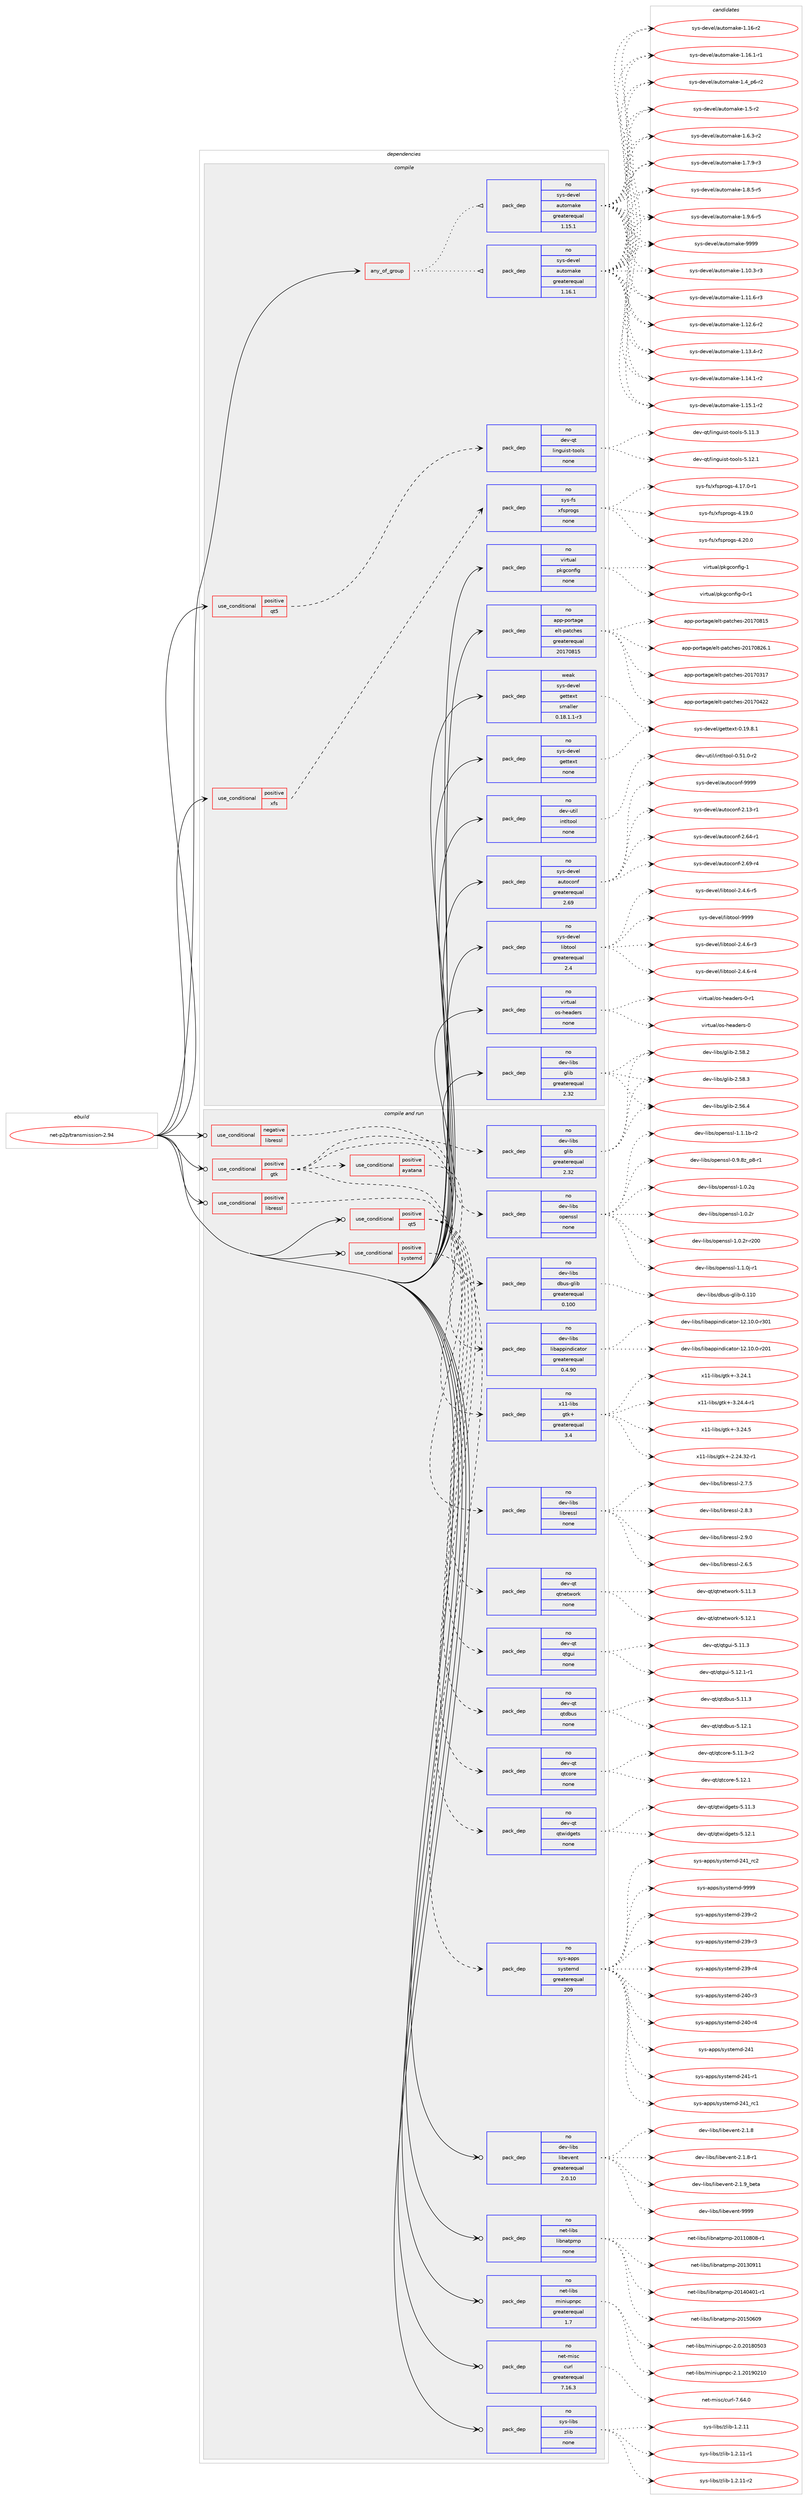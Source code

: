 digraph prolog {

# *************
# Graph options
# *************

newrank=true;
concentrate=true;
compound=true;
graph [rankdir=LR,fontname=Helvetica,fontsize=10,ranksep=1.5];#, ranksep=2.5, nodesep=0.2];
edge  [arrowhead=vee];
node  [fontname=Helvetica,fontsize=10];

# **********
# The ebuild
# **********

subgraph cluster_leftcol {
color=gray;
rank=same;
label=<<i>ebuild</i>>;
id [label="net-p2p/transmission-2.94", color=red, width=4, href="../net-p2p/transmission-2.94.svg"];
}

# ****************
# The dependencies
# ****************

subgraph cluster_midcol {
color=gray;
label=<<i>dependencies</i>>;
subgraph cluster_compile {
fillcolor="#eeeeee";
style=filled;
label=<<i>compile</i>>;
subgraph any26561 {
dependency1676161 [label=<<TABLE BORDER="0" CELLBORDER="1" CELLSPACING="0" CELLPADDING="4"><TR><TD CELLPADDING="10">any_of_group</TD></TR></TABLE>>, shape=none, color=red];subgraph pack1198644 {
dependency1676162 [label=<<TABLE BORDER="0" CELLBORDER="1" CELLSPACING="0" CELLPADDING="4" WIDTH="220"><TR><TD ROWSPAN="6" CELLPADDING="30">pack_dep</TD></TR><TR><TD WIDTH="110">no</TD></TR><TR><TD>sys-devel</TD></TR><TR><TD>automake</TD></TR><TR><TD>greaterequal</TD></TR><TR><TD>1.16.1</TD></TR></TABLE>>, shape=none, color=blue];
}
dependency1676161:e -> dependency1676162:w [weight=20,style="dotted",arrowhead="oinv"];
subgraph pack1198645 {
dependency1676163 [label=<<TABLE BORDER="0" CELLBORDER="1" CELLSPACING="0" CELLPADDING="4" WIDTH="220"><TR><TD ROWSPAN="6" CELLPADDING="30">pack_dep</TD></TR><TR><TD WIDTH="110">no</TD></TR><TR><TD>sys-devel</TD></TR><TR><TD>automake</TD></TR><TR><TD>greaterequal</TD></TR><TR><TD>1.15.1</TD></TR></TABLE>>, shape=none, color=blue];
}
dependency1676161:e -> dependency1676163:w [weight=20,style="dotted",arrowhead="oinv"];
}
id:e -> dependency1676161:w [weight=20,style="solid",arrowhead="vee"];
subgraph cond450123 {
dependency1676164 [label=<<TABLE BORDER="0" CELLBORDER="1" CELLSPACING="0" CELLPADDING="4"><TR><TD ROWSPAN="3" CELLPADDING="10">use_conditional</TD></TR><TR><TD>positive</TD></TR><TR><TD>qt5</TD></TR></TABLE>>, shape=none, color=red];
subgraph pack1198646 {
dependency1676165 [label=<<TABLE BORDER="0" CELLBORDER="1" CELLSPACING="0" CELLPADDING="4" WIDTH="220"><TR><TD ROWSPAN="6" CELLPADDING="30">pack_dep</TD></TR><TR><TD WIDTH="110">no</TD></TR><TR><TD>dev-qt</TD></TR><TR><TD>linguist-tools</TD></TR><TR><TD>none</TD></TR><TR><TD></TD></TR></TABLE>>, shape=none, color=blue];
}
dependency1676164:e -> dependency1676165:w [weight=20,style="dashed",arrowhead="vee"];
}
id:e -> dependency1676164:w [weight=20,style="solid",arrowhead="vee"];
subgraph cond450124 {
dependency1676166 [label=<<TABLE BORDER="0" CELLBORDER="1" CELLSPACING="0" CELLPADDING="4"><TR><TD ROWSPAN="3" CELLPADDING="10">use_conditional</TD></TR><TR><TD>positive</TD></TR><TR><TD>xfs</TD></TR></TABLE>>, shape=none, color=red];
subgraph pack1198647 {
dependency1676167 [label=<<TABLE BORDER="0" CELLBORDER="1" CELLSPACING="0" CELLPADDING="4" WIDTH="220"><TR><TD ROWSPAN="6" CELLPADDING="30">pack_dep</TD></TR><TR><TD WIDTH="110">no</TD></TR><TR><TD>sys-fs</TD></TR><TR><TD>xfsprogs</TD></TR><TR><TD>none</TD></TR><TR><TD></TD></TR></TABLE>>, shape=none, color=blue];
}
dependency1676166:e -> dependency1676167:w [weight=20,style="dashed",arrowhead="vee"];
}
id:e -> dependency1676166:w [weight=20,style="solid",arrowhead="vee"];
subgraph pack1198648 {
dependency1676168 [label=<<TABLE BORDER="0" CELLBORDER="1" CELLSPACING="0" CELLPADDING="4" WIDTH="220"><TR><TD ROWSPAN="6" CELLPADDING="30">pack_dep</TD></TR><TR><TD WIDTH="110">no</TD></TR><TR><TD>app-portage</TD></TR><TR><TD>elt-patches</TD></TR><TR><TD>greaterequal</TD></TR><TR><TD>20170815</TD></TR></TABLE>>, shape=none, color=blue];
}
id:e -> dependency1676168:w [weight=20,style="solid",arrowhead="vee"];
subgraph pack1198649 {
dependency1676169 [label=<<TABLE BORDER="0" CELLBORDER="1" CELLSPACING="0" CELLPADDING="4" WIDTH="220"><TR><TD ROWSPAN="6" CELLPADDING="30">pack_dep</TD></TR><TR><TD WIDTH="110">no</TD></TR><TR><TD>dev-libs</TD></TR><TR><TD>glib</TD></TR><TR><TD>greaterequal</TD></TR><TR><TD>2.32</TD></TR></TABLE>>, shape=none, color=blue];
}
id:e -> dependency1676169:w [weight=20,style="solid",arrowhead="vee"];
subgraph pack1198650 {
dependency1676170 [label=<<TABLE BORDER="0" CELLBORDER="1" CELLSPACING="0" CELLPADDING="4" WIDTH="220"><TR><TD ROWSPAN="6" CELLPADDING="30">pack_dep</TD></TR><TR><TD WIDTH="110">no</TD></TR><TR><TD>dev-util</TD></TR><TR><TD>intltool</TD></TR><TR><TD>none</TD></TR><TR><TD></TD></TR></TABLE>>, shape=none, color=blue];
}
id:e -> dependency1676170:w [weight=20,style="solid",arrowhead="vee"];
subgraph pack1198651 {
dependency1676171 [label=<<TABLE BORDER="0" CELLBORDER="1" CELLSPACING="0" CELLPADDING="4" WIDTH="220"><TR><TD ROWSPAN="6" CELLPADDING="30">pack_dep</TD></TR><TR><TD WIDTH="110">no</TD></TR><TR><TD>sys-devel</TD></TR><TR><TD>autoconf</TD></TR><TR><TD>greaterequal</TD></TR><TR><TD>2.69</TD></TR></TABLE>>, shape=none, color=blue];
}
id:e -> dependency1676171:w [weight=20,style="solid",arrowhead="vee"];
subgraph pack1198652 {
dependency1676172 [label=<<TABLE BORDER="0" CELLBORDER="1" CELLSPACING="0" CELLPADDING="4" WIDTH="220"><TR><TD ROWSPAN="6" CELLPADDING="30">pack_dep</TD></TR><TR><TD WIDTH="110">no</TD></TR><TR><TD>sys-devel</TD></TR><TR><TD>gettext</TD></TR><TR><TD>none</TD></TR><TR><TD></TD></TR></TABLE>>, shape=none, color=blue];
}
id:e -> dependency1676172:w [weight=20,style="solid",arrowhead="vee"];
subgraph pack1198653 {
dependency1676173 [label=<<TABLE BORDER="0" CELLBORDER="1" CELLSPACING="0" CELLPADDING="4" WIDTH="220"><TR><TD ROWSPAN="6" CELLPADDING="30">pack_dep</TD></TR><TR><TD WIDTH="110">no</TD></TR><TR><TD>sys-devel</TD></TR><TR><TD>libtool</TD></TR><TR><TD>greaterequal</TD></TR><TR><TD>2.4</TD></TR></TABLE>>, shape=none, color=blue];
}
id:e -> dependency1676173:w [weight=20,style="solid",arrowhead="vee"];
subgraph pack1198654 {
dependency1676174 [label=<<TABLE BORDER="0" CELLBORDER="1" CELLSPACING="0" CELLPADDING="4" WIDTH="220"><TR><TD ROWSPAN="6" CELLPADDING="30">pack_dep</TD></TR><TR><TD WIDTH="110">no</TD></TR><TR><TD>virtual</TD></TR><TR><TD>os-headers</TD></TR><TR><TD>none</TD></TR><TR><TD></TD></TR></TABLE>>, shape=none, color=blue];
}
id:e -> dependency1676174:w [weight=20,style="solid",arrowhead="vee"];
subgraph pack1198655 {
dependency1676175 [label=<<TABLE BORDER="0" CELLBORDER="1" CELLSPACING="0" CELLPADDING="4" WIDTH="220"><TR><TD ROWSPAN="6" CELLPADDING="30">pack_dep</TD></TR><TR><TD WIDTH="110">no</TD></TR><TR><TD>virtual</TD></TR><TR><TD>pkgconfig</TD></TR><TR><TD>none</TD></TR><TR><TD></TD></TR></TABLE>>, shape=none, color=blue];
}
id:e -> dependency1676175:w [weight=20,style="solid",arrowhead="vee"];
subgraph pack1198656 {
dependency1676176 [label=<<TABLE BORDER="0" CELLBORDER="1" CELLSPACING="0" CELLPADDING="4" WIDTH="220"><TR><TD ROWSPAN="6" CELLPADDING="30">pack_dep</TD></TR><TR><TD WIDTH="110">weak</TD></TR><TR><TD>sys-devel</TD></TR><TR><TD>gettext</TD></TR><TR><TD>smaller</TD></TR><TR><TD>0.18.1.1-r3</TD></TR></TABLE>>, shape=none, color=blue];
}
id:e -> dependency1676176:w [weight=20,style="solid",arrowhead="vee"];
}
subgraph cluster_compileandrun {
fillcolor="#eeeeee";
style=filled;
label=<<i>compile and run</i>>;
subgraph cond450125 {
dependency1676177 [label=<<TABLE BORDER="0" CELLBORDER="1" CELLSPACING="0" CELLPADDING="4"><TR><TD ROWSPAN="3" CELLPADDING="10">use_conditional</TD></TR><TR><TD>negative</TD></TR><TR><TD>libressl</TD></TR></TABLE>>, shape=none, color=red];
subgraph pack1198657 {
dependency1676178 [label=<<TABLE BORDER="0" CELLBORDER="1" CELLSPACING="0" CELLPADDING="4" WIDTH="220"><TR><TD ROWSPAN="6" CELLPADDING="30">pack_dep</TD></TR><TR><TD WIDTH="110">no</TD></TR><TR><TD>dev-libs</TD></TR><TR><TD>openssl</TD></TR><TR><TD>none</TD></TR><TR><TD></TD></TR></TABLE>>, shape=none, color=blue];
}
dependency1676177:e -> dependency1676178:w [weight=20,style="dashed",arrowhead="vee"];
}
id:e -> dependency1676177:w [weight=20,style="solid",arrowhead="odotvee"];
subgraph cond450126 {
dependency1676179 [label=<<TABLE BORDER="0" CELLBORDER="1" CELLSPACING="0" CELLPADDING="4"><TR><TD ROWSPAN="3" CELLPADDING="10">use_conditional</TD></TR><TR><TD>positive</TD></TR><TR><TD>gtk</TD></TR></TABLE>>, shape=none, color=red];
subgraph pack1198658 {
dependency1676180 [label=<<TABLE BORDER="0" CELLBORDER="1" CELLSPACING="0" CELLPADDING="4" WIDTH="220"><TR><TD ROWSPAN="6" CELLPADDING="30">pack_dep</TD></TR><TR><TD WIDTH="110">no</TD></TR><TR><TD>dev-libs</TD></TR><TR><TD>dbus-glib</TD></TR><TR><TD>greaterequal</TD></TR><TR><TD>0.100</TD></TR></TABLE>>, shape=none, color=blue];
}
dependency1676179:e -> dependency1676180:w [weight=20,style="dashed",arrowhead="vee"];
subgraph pack1198659 {
dependency1676181 [label=<<TABLE BORDER="0" CELLBORDER="1" CELLSPACING="0" CELLPADDING="4" WIDTH="220"><TR><TD ROWSPAN="6" CELLPADDING="30">pack_dep</TD></TR><TR><TD WIDTH="110">no</TD></TR><TR><TD>dev-libs</TD></TR><TR><TD>glib</TD></TR><TR><TD>greaterequal</TD></TR><TR><TD>2.32</TD></TR></TABLE>>, shape=none, color=blue];
}
dependency1676179:e -> dependency1676181:w [weight=20,style="dashed",arrowhead="vee"];
subgraph pack1198660 {
dependency1676182 [label=<<TABLE BORDER="0" CELLBORDER="1" CELLSPACING="0" CELLPADDING="4" WIDTH="220"><TR><TD ROWSPAN="6" CELLPADDING="30">pack_dep</TD></TR><TR><TD WIDTH="110">no</TD></TR><TR><TD>x11-libs</TD></TR><TR><TD>gtk+</TD></TR><TR><TD>greaterequal</TD></TR><TR><TD>3.4</TD></TR></TABLE>>, shape=none, color=blue];
}
dependency1676179:e -> dependency1676182:w [weight=20,style="dashed",arrowhead="vee"];
subgraph cond450127 {
dependency1676183 [label=<<TABLE BORDER="0" CELLBORDER="1" CELLSPACING="0" CELLPADDING="4"><TR><TD ROWSPAN="3" CELLPADDING="10">use_conditional</TD></TR><TR><TD>positive</TD></TR><TR><TD>ayatana</TD></TR></TABLE>>, shape=none, color=red];
subgraph pack1198661 {
dependency1676184 [label=<<TABLE BORDER="0" CELLBORDER="1" CELLSPACING="0" CELLPADDING="4" WIDTH="220"><TR><TD ROWSPAN="6" CELLPADDING="30">pack_dep</TD></TR><TR><TD WIDTH="110">no</TD></TR><TR><TD>dev-libs</TD></TR><TR><TD>libappindicator</TD></TR><TR><TD>greaterequal</TD></TR><TR><TD>0.4.90</TD></TR></TABLE>>, shape=none, color=blue];
}
dependency1676183:e -> dependency1676184:w [weight=20,style="dashed",arrowhead="vee"];
}
dependency1676179:e -> dependency1676183:w [weight=20,style="dashed",arrowhead="vee"];
}
id:e -> dependency1676179:w [weight=20,style="solid",arrowhead="odotvee"];
subgraph cond450128 {
dependency1676185 [label=<<TABLE BORDER="0" CELLBORDER="1" CELLSPACING="0" CELLPADDING="4"><TR><TD ROWSPAN="3" CELLPADDING="10">use_conditional</TD></TR><TR><TD>positive</TD></TR><TR><TD>libressl</TD></TR></TABLE>>, shape=none, color=red];
subgraph pack1198662 {
dependency1676186 [label=<<TABLE BORDER="0" CELLBORDER="1" CELLSPACING="0" CELLPADDING="4" WIDTH="220"><TR><TD ROWSPAN="6" CELLPADDING="30">pack_dep</TD></TR><TR><TD WIDTH="110">no</TD></TR><TR><TD>dev-libs</TD></TR><TR><TD>libressl</TD></TR><TR><TD>none</TD></TR><TR><TD></TD></TR></TABLE>>, shape=none, color=blue];
}
dependency1676185:e -> dependency1676186:w [weight=20,style="dashed",arrowhead="vee"];
}
id:e -> dependency1676185:w [weight=20,style="solid",arrowhead="odotvee"];
subgraph cond450129 {
dependency1676187 [label=<<TABLE BORDER="0" CELLBORDER="1" CELLSPACING="0" CELLPADDING="4"><TR><TD ROWSPAN="3" CELLPADDING="10">use_conditional</TD></TR><TR><TD>positive</TD></TR><TR><TD>qt5</TD></TR></TABLE>>, shape=none, color=red];
subgraph pack1198663 {
dependency1676188 [label=<<TABLE BORDER="0" CELLBORDER="1" CELLSPACING="0" CELLPADDING="4" WIDTH="220"><TR><TD ROWSPAN="6" CELLPADDING="30">pack_dep</TD></TR><TR><TD WIDTH="110">no</TD></TR><TR><TD>dev-qt</TD></TR><TR><TD>qtcore</TD></TR><TR><TD>none</TD></TR><TR><TD></TD></TR></TABLE>>, shape=none, color=blue];
}
dependency1676187:e -> dependency1676188:w [weight=20,style="dashed",arrowhead="vee"];
subgraph pack1198664 {
dependency1676189 [label=<<TABLE BORDER="0" CELLBORDER="1" CELLSPACING="0" CELLPADDING="4" WIDTH="220"><TR><TD ROWSPAN="6" CELLPADDING="30">pack_dep</TD></TR><TR><TD WIDTH="110">no</TD></TR><TR><TD>dev-qt</TD></TR><TR><TD>qtdbus</TD></TR><TR><TD>none</TD></TR><TR><TD></TD></TR></TABLE>>, shape=none, color=blue];
}
dependency1676187:e -> dependency1676189:w [weight=20,style="dashed",arrowhead="vee"];
subgraph pack1198665 {
dependency1676190 [label=<<TABLE BORDER="0" CELLBORDER="1" CELLSPACING="0" CELLPADDING="4" WIDTH="220"><TR><TD ROWSPAN="6" CELLPADDING="30">pack_dep</TD></TR><TR><TD WIDTH="110">no</TD></TR><TR><TD>dev-qt</TD></TR><TR><TD>qtgui</TD></TR><TR><TD>none</TD></TR><TR><TD></TD></TR></TABLE>>, shape=none, color=blue];
}
dependency1676187:e -> dependency1676190:w [weight=20,style="dashed",arrowhead="vee"];
subgraph pack1198666 {
dependency1676191 [label=<<TABLE BORDER="0" CELLBORDER="1" CELLSPACING="0" CELLPADDING="4" WIDTH="220"><TR><TD ROWSPAN="6" CELLPADDING="30">pack_dep</TD></TR><TR><TD WIDTH="110">no</TD></TR><TR><TD>dev-qt</TD></TR><TR><TD>qtnetwork</TD></TR><TR><TD>none</TD></TR><TR><TD></TD></TR></TABLE>>, shape=none, color=blue];
}
dependency1676187:e -> dependency1676191:w [weight=20,style="dashed",arrowhead="vee"];
subgraph pack1198667 {
dependency1676192 [label=<<TABLE BORDER="0" CELLBORDER="1" CELLSPACING="0" CELLPADDING="4" WIDTH="220"><TR><TD ROWSPAN="6" CELLPADDING="30">pack_dep</TD></TR><TR><TD WIDTH="110">no</TD></TR><TR><TD>dev-qt</TD></TR><TR><TD>qtwidgets</TD></TR><TR><TD>none</TD></TR><TR><TD></TD></TR></TABLE>>, shape=none, color=blue];
}
dependency1676187:e -> dependency1676192:w [weight=20,style="dashed",arrowhead="vee"];
}
id:e -> dependency1676187:w [weight=20,style="solid",arrowhead="odotvee"];
subgraph cond450130 {
dependency1676193 [label=<<TABLE BORDER="0" CELLBORDER="1" CELLSPACING="0" CELLPADDING="4"><TR><TD ROWSPAN="3" CELLPADDING="10">use_conditional</TD></TR><TR><TD>positive</TD></TR><TR><TD>systemd</TD></TR></TABLE>>, shape=none, color=red];
subgraph pack1198668 {
dependency1676194 [label=<<TABLE BORDER="0" CELLBORDER="1" CELLSPACING="0" CELLPADDING="4" WIDTH="220"><TR><TD ROWSPAN="6" CELLPADDING="30">pack_dep</TD></TR><TR><TD WIDTH="110">no</TD></TR><TR><TD>sys-apps</TD></TR><TR><TD>systemd</TD></TR><TR><TD>greaterequal</TD></TR><TR><TD>209</TD></TR></TABLE>>, shape=none, color=blue];
}
dependency1676193:e -> dependency1676194:w [weight=20,style="dashed",arrowhead="vee"];
}
id:e -> dependency1676193:w [weight=20,style="solid",arrowhead="odotvee"];
subgraph pack1198669 {
dependency1676195 [label=<<TABLE BORDER="0" CELLBORDER="1" CELLSPACING="0" CELLPADDING="4" WIDTH="220"><TR><TD ROWSPAN="6" CELLPADDING="30">pack_dep</TD></TR><TR><TD WIDTH="110">no</TD></TR><TR><TD>dev-libs</TD></TR><TR><TD>libevent</TD></TR><TR><TD>greaterequal</TD></TR><TR><TD>2.0.10</TD></TR></TABLE>>, shape=none, color=blue];
}
id:e -> dependency1676195:w [weight=20,style="solid",arrowhead="odotvee"];
subgraph pack1198670 {
dependency1676196 [label=<<TABLE BORDER="0" CELLBORDER="1" CELLSPACING="0" CELLPADDING="4" WIDTH="220"><TR><TD ROWSPAN="6" CELLPADDING="30">pack_dep</TD></TR><TR><TD WIDTH="110">no</TD></TR><TR><TD>net-libs</TD></TR><TR><TD>libnatpmp</TD></TR><TR><TD>none</TD></TR><TR><TD></TD></TR></TABLE>>, shape=none, color=blue];
}
id:e -> dependency1676196:w [weight=20,style="solid",arrowhead="odotvee"];
subgraph pack1198671 {
dependency1676197 [label=<<TABLE BORDER="0" CELLBORDER="1" CELLSPACING="0" CELLPADDING="4" WIDTH="220"><TR><TD ROWSPAN="6" CELLPADDING="30">pack_dep</TD></TR><TR><TD WIDTH="110">no</TD></TR><TR><TD>net-libs</TD></TR><TR><TD>miniupnpc</TD></TR><TR><TD>greaterequal</TD></TR><TR><TD>1.7</TD></TR></TABLE>>, shape=none, color=blue];
}
id:e -> dependency1676197:w [weight=20,style="solid",arrowhead="odotvee"];
subgraph pack1198672 {
dependency1676198 [label=<<TABLE BORDER="0" CELLBORDER="1" CELLSPACING="0" CELLPADDING="4" WIDTH="220"><TR><TD ROWSPAN="6" CELLPADDING="30">pack_dep</TD></TR><TR><TD WIDTH="110">no</TD></TR><TR><TD>net-misc</TD></TR><TR><TD>curl</TD></TR><TR><TD>greaterequal</TD></TR><TR><TD>7.16.3</TD></TR></TABLE>>, shape=none, color=blue];
}
id:e -> dependency1676198:w [weight=20,style="solid",arrowhead="odotvee"];
subgraph pack1198673 {
dependency1676199 [label=<<TABLE BORDER="0" CELLBORDER="1" CELLSPACING="0" CELLPADDING="4" WIDTH="220"><TR><TD ROWSPAN="6" CELLPADDING="30">pack_dep</TD></TR><TR><TD WIDTH="110">no</TD></TR><TR><TD>sys-libs</TD></TR><TR><TD>zlib</TD></TR><TR><TD>none</TD></TR><TR><TD></TD></TR></TABLE>>, shape=none, color=blue];
}
id:e -> dependency1676199:w [weight=20,style="solid",arrowhead="odotvee"];
}
subgraph cluster_run {
fillcolor="#eeeeee";
style=filled;
label=<<i>run</i>>;
}
}

# **************
# The candidates
# **************

subgraph cluster_choices {
rank=same;
color=gray;
label=<<i>candidates</i>>;

subgraph choice1198644 {
color=black;
nodesep=1;
choice11512111545100101118101108479711711611110997107101454946494846514511451 [label="sys-devel/automake-1.10.3-r3", color=red, width=4,href="../sys-devel/automake-1.10.3-r3.svg"];
choice11512111545100101118101108479711711611110997107101454946494946544511451 [label="sys-devel/automake-1.11.6-r3", color=red, width=4,href="../sys-devel/automake-1.11.6-r3.svg"];
choice11512111545100101118101108479711711611110997107101454946495046544511450 [label="sys-devel/automake-1.12.6-r2", color=red, width=4,href="../sys-devel/automake-1.12.6-r2.svg"];
choice11512111545100101118101108479711711611110997107101454946495146524511450 [label="sys-devel/automake-1.13.4-r2", color=red, width=4,href="../sys-devel/automake-1.13.4-r2.svg"];
choice11512111545100101118101108479711711611110997107101454946495246494511450 [label="sys-devel/automake-1.14.1-r2", color=red, width=4,href="../sys-devel/automake-1.14.1-r2.svg"];
choice11512111545100101118101108479711711611110997107101454946495346494511450 [label="sys-devel/automake-1.15.1-r2", color=red, width=4,href="../sys-devel/automake-1.15.1-r2.svg"];
choice1151211154510010111810110847971171161111099710710145494649544511450 [label="sys-devel/automake-1.16-r2", color=red, width=4,href="../sys-devel/automake-1.16-r2.svg"];
choice11512111545100101118101108479711711611110997107101454946495446494511449 [label="sys-devel/automake-1.16.1-r1", color=red, width=4,href="../sys-devel/automake-1.16.1-r1.svg"];
choice115121115451001011181011084797117116111109971071014549465295112544511450 [label="sys-devel/automake-1.4_p6-r2", color=red, width=4,href="../sys-devel/automake-1.4_p6-r2.svg"];
choice11512111545100101118101108479711711611110997107101454946534511450 [label="sys-devel/automake-1.5-r2", color=red, width=4,href="../sys-devel/automake-1.5-r2.svg"];
choice115121115451001011181011084797117116111109971071014549465446514511450 [label="sys-devel/automake-1.6.3-r2", color=red, width=4,href="../sys-devel/automake-1.6.3-r2.svg"];
choice115121115451001011181011084797117116111109971071014549465546574511451 [label="sys-devel/automake-1.7.9-r3", color=red, width=4,href="../sys-devel/automake-1.7.9-r3.svg"];
choice115121115451001011181011084797117116111109971071014549465646534511453 [label="sys-devel/automake-1.8.5-r5", color=red, width=4,href="../sys-devel/automake-1.8.5-r5.svg"];
choice115121115451001011181011084797117116111109971071014549465746544511453 [label="sys-devel/automake-1.9.6-r5", color=red, width=4,href="../sys-devel/automake-1.9.6-r5.svg"];
choice115121115451001011181011084797117116111109971071014557575757 [label="sys-devel/automake-9999", color=red, width=4,href="../sys-devel/automake-9999.svg"];
dependency1676162:e -> choice11512111545100101118101108479711711611110997107101454946494846514511451:w [style=dotted,weight="100"];
dependency1676162:e -> choice11512111545100101118101108479711711611110997107101454946494946544511451:w [style=dotted,weight="100"];
dependency1676162:e -> choice11512111545100101118101108479711711611110997107101454946495046544511450:w [style=dotted,weight="100"];
dependency1676162:e -> choice11512111545100101118101108479711711611110997107101454946495146524511450:w [style=dotted,weight="100"];
dependency1676162:e -> choice11512111545100101118101108479711711611110997107101454946495246494511450:w [style=dotted,weight="100"];
dependency1676162:e -> choice11512111545100101118101108479711711611110997107101454946495346494511450:w [style=dotted,weight="100"];
dependency1676162:e -> choice1151211154510010111810110847971171161111099710710145494649544511450:w [style=dotted,weight="100"];
dependency1676162:e -> choice11512111545100101118101108479711711611110997107101454946495446494511449:w [style=dotted,weight="100"];
dependency1676162:e -> choice115121115451001011181011084797117116111109971071014549465295112544511450:w [style=dotted,weight="100"];
dependency1676162:e -> choice11512111545100101118101108479711711611110997107101454946534511450:w [style=dotted,weight="100"];
dependency1676162:e -> choice115121115451001011181011084797117116111109971071014549465446514511450:w [style=dotted,weight="100"];
dependency1676162:e -> choice115121115451001011181011084797117116111109971071014549465546574511451:w [style=dotted,weight="100"];
dependency1676162:e -> choice115121115451001011181011084797117116111109971071014549465646534511453:w [style=dotted,weight="100"];
dependency1676162:e -> choice115121115451001011181011084797117116111109971071014549465746544511453:w [style=dotted,weight="100"];
dependency1676162:e -> choice115121115451001011181011084797117116111109971071014557575757:w [style=dotted,weight="100"];
}
subgraph choice1198645 {
color=black;
nodesep=1;
choice11512111545100101118101108479711711611110997107101454946494846514511451 [label="sys-devel/automake-1.10.3-r3", color=red, width=4,href="../sys-devel/automake-1.10.3-r3.svg"];
choice11512111545100101118101108479711711611110997107101454946494946544511451 [label="sys-devel/automake-1.11.6-r3", color=red, width=4,href="../sys-devel/automake-1.11.6-r3.svg"];
choice11512111545100101118101108479711711611110997107101454946495046544511450 [label="sys-devel/automake-1.12.6-r2", color=red, width=4,href="../sys-devel/automake-1.12.6-r2.svg"];
choice11512111545100101118101108479711711611110997107101454946495146524511450 [label="sys-devel/automake-1.13.4-r2", color=red, width=4,href="../sys-devel/automake-1.13.4-r2.svg"];
choice11512111545100101118101108479711711611110997107101454946495246494511450 [label="sys-devel/automake-1.14.1-r2", color=red, width=4,href="../sys-devel/automake-1.14.1-r2.svg"];
choice11512111545100101118101108479711711611110997107101454946495346494511450 [label="sys-devel/automake-1.15.1-r2", color=red, width=4,href="../sys-devel/automake-1.15.1-r2.svg"];
choice1151211154510010111810110847971171161111099710710145494649544511450 [label="sys-devel/automake-1.16-r2", color=red, width=4,href="../sys-devel/automake-1.16-r2.svg"];
choice11512111545100101118101108479711711611110997107101454946495446494511449 [label="sys-devel/automake-1.16.1-r1", color=red, width=4,href="../sys-devel/automake-1.16.1-r1.svg"];
choice115121115451001011181011084797117116111109971071014549465295112544511450 [label="sys-devel/automake-1.4_p6-r2", color=red, width=4,href="../sys-devel/automake-1.4_p6-r2.svg"];
choice11512111545100101118101108479711711611110997107101454946534511450 [label="sys-devel/automake-1.5-r2", color=red, width=4,href="../sys-devel/automake-1.5-r2.svg"];
choice115121115451001011181011084797117116111109971071014549465446514511450 [label="sys-devel/automake-1.6.3-r2", color=red, width=4,href="../sys-devel/automake-1.6.3-r2.svg"];
choice115121115451001011181011084797117116111109971071014549465546574511451 [label="sys-devel/automake-1.7.9-r3", color=red, width=4,href="../sys-devel/automake-1.7.9-r3.svg"];
choice115121115451001011181011084797117116111109971071014549465646534511453 [label="sys-devel/automake-1.8.5-r5", color=red, width=4,href="../sys-devel/automake-1.8.5-r5.svg"];
choice115121115451001011181011084797117116111109971071014549465746544511453 [label="sys-devel/automake-1.9.6-r5", color=red, width=4,href="../sys-devel/automake-1.9.6-r5.svg"];
choice115121115451001011181011084797117116111109971071014557575757 [label="sys-devel/automake-9999", color=red, width=4,href="../sys-devel/automake-9999.svg"];
dependency1676163:e -> choice11512111545100101118101108479711711611110997107101454946494846514511451:w [style=dotted,weight="100"];
dependency1676163:e -> choice11512111545100101118101108479711711611110997107101454946494946544511451:w [style=dotted,weight="100"];
dependency1676163:e -> choice11512111545100101118101108479711711611110997107101454946495046544511450:w [style=dotted,weight="100"];
dependency1676163:e -> choice11512111545100101118101108479711711611110997107101454946495146524511450:w [style=dotted,weight="100"];
dependency1676163:e -> choice11512111545100101118101108479711711611110997107101454946495246494511450:w [style=dotted,weight="100"];
dependency1676163:e -> choice11512111545100101118101108479711711611110997107101454946495346494511450:w [style=dotted,weight="100"];
dependency1676163:e -> choice1151211154510010111810110847971171161111099710710145494649544511450:w [style=dotted,weight="100"];
dependency1676163:e -> choice11512111545100101118101108479711711611110997107101454946495446494511449:w [style=dotted,weight="100"];
dependency1676163:e -> choice115121115451001011181011084797117116111109971071014549465295112544511450:w [style=dotted,weight="100"];
dependency1676163:e -> choice11512111545100101118101108479711711611110997107101454946534511450:w [style=dotted,weight="100"];
dependency1676163:e -> choice115121115451001011181011084797117116111109971071014549465446514511450:w [style=dotted,weight="100"];
dependency1676163:e -> choice115121115451001011181011084797117116111109971071014549465546574511451:w [style=dotted,weight="100"];
dependency1676163:e -> choice115121115451001011181011084797117116111109971071014549465646534511453:w [style=dotted,weight="100"];
dependency1676163:e -> choice115121115451001011181011084797117116111109971071014549465746544511453:w [style=dotted,weight="100"];
dependency1676163:e -> choice115121115451001011181011084797117116111109971071014557575757:w [style=dotted,weight="100"];
}
subgraph choice1198646 {
color=black;
nodesep=1;
choice10010111845113116471081051101031171051151164511611111110811545534649494651 [label="dev-qt/linguist-tools-5.11.3", color=red, width=4,href="../dev-qt/linguist-tools-5.11.3.svg"];
choice10010111845113116471081051101031171051151164511611111110811545534649504649 [label="dev-qt/linguist-tools-5.12.1", color=red, width=4,href="../dev-qt/linguist-tools-5.12.1.svg"];
dependency1676165:e -> choice10010111845113116471081051101031171051151164511611111110811545534649494651:w [style=dotted,weight="100"];
dependency1676165:e -> choice10010111845113116471081051101031171051151164511611111110811545534649504649:w [style=dotted,weight="100"];
}
subgraph choice1198647 {
color=black;
nodesep=1;
choice1151211154510211547120102115112114111103115455246495546484511449 [label="sys-fs/xfsprogs-4.17.0-r1", color=red, width=4,href="../sys-fs/xfsprogs-4.17.0-r1.svg"];
choice115121115451021154712010211511211411110311545524649574648 [label="sys-fs/xfsprogs-4.19.0", color=red, width=4,href="../sys-fs/xfsprogs-4.19.0.svg"];
choice115121115451021154712010211511211411110311545524650484648 [label="sys-fs/xfsprogs-4.20.0", color=red, width=4,href="../sys-fs/xfsprogs-4.20.0.svg"];
dependency1676167:e -> choice1151211154510211547120102115112114111103115455246495546484511449:w [style=dotted,weight="100"];
dependency1676167:e -> choice115121115451021154712010211511211411110311545524649574648:w [style=dotted,weight="100"];
dependency1676167:e -> choice115121115451021154712010211511211411110311545524650484648:w [style=dotted,weight="100"];
}
subgraph choice1198648 {
color=black;
nodesep=1;
choice97112112451121111141169710310147101108116451129711699104101115455048495548514955 [label="app-portage/elt-patches-20170317", color=red, width=4,href="../app-portage/elt-patches-20170317.svg"];
choice97112112451121111141169710310147101108116451129711699104101115455048495548525050 [label="app-portage/elt-patches-20170422", color=red, width=4,href="../app-portage/elt-patches-20170422.svg"];
choice97112112451121111141169710310147101108116451129711699104101115455048495548564953 [label="app-portage/elt-patches-20170815", color=red, width=4,href="../app-portage/elt-patches-20170815.svg"];
choice971121124511211111411697103101471011081164511297116991041011154550484955485650544649 [label="app-portage/elt-patches-20170826.1", color=red, width=4,href="../app-portage/elt-patches-20170826.1.svg"];
dependency1676168:e -> choice97112112451121111141169710310147101108116451129711699104101115455048495548514955:w [style=dotted,weight="100"];
dependency1676168:e -> choice97112112451121111141169710310147101108116451129711699104101115455048495548525050:w [style=dotted,weight="100"];
dependency1676168:e -> choice97112112451121111141169710310147101108116451129711699104101115455048495548564953:w [style=dotted,weight="100"];
dependency1676168:e -> choice971121124511211111411697103101471011081164511297116991041011154550484955485650544649:w [style=dotted,weight="100"];
}
subgraph choice1198649 {
color=black;
nodesep=1;
choice1001011184510810598115471031081059845504653544652 [label="dev-libs/glib-2.56.4", color=red, width=4,href="../dev-libs/glib-2.56.4.svg"];
choice1001011184510810598115471031081059845504653564650 [label="dev-libs/glib-2.58.2", color=red, width=4,href="../dev-libs/glib-2.58.2.svg"];
choice1001011184510810598115471031081059845504653564651 [label="dev-libs/glib-2.58.3", color=red, width=4,href="../dev-libs/glib-2.58.3.svg"];
dependency1676169:e -> choice1001011184510810598115471031081059845504653544652:w [style=dotted,weight="100"];
dependency1676169:e -> choice1001011184510810598115471031081059845504653564650:w [style=dotted,weight="100"];
dependency1676169:e -> choice1001011184510810598115471031081059845504653564651:w [style=dotted,weight="100"];
}
subgraph choice1198650 {
color=black;
nodesep=1;
choice1001011184511711610510847105110116108116111111108454846534946484511450 [label="dev-util/intltool-0.51.0-r2", color=red, width=4,href="../dev-util/intltool-0.51.0-r2.svg"];
dependency1676170:e -> choice1001011184511711610510847105110116108116111111108454846534946484511450:w [style=dotted,weight="100"];
}
subgraph choice1198651 {
color=black;
nodesep=1;
choice1151211154510010111810110847971171161119911111010245504649514511449 [label="sys-devel/autoconf-2.13-r1", color=red, width=4,href="../sys-devel/autoconf-2.13-r1.svg"];
choice1151211154510010111810110847971171161119911111010245504654524511449 [label="sys-devel/autoconf-2.64-r1", color=red, width=4,href="../sys-devel/autoconf-2.64-r1.svg"];
choice1151211154510010111810110847971171161119911111010245504654574511452 [label="sys-devel/autoconf-2.69-r4", color=red, width=4,href="../sys-devel/autoconf-2.69-r4.svg"];
choice115121115451001011181011084797117116111991111101024557575757 [label="sys-devel/autoconf-9999", color=red, width=4,href="../sys-devel/autoconf-9999.svg"];
dependency1676171:e -> choice1151211154510010111810110847971171161119911111010245504649514511449:w [style=dotted,weight="100"];
dependency1676171:e -> choice1151211154510010111810110847971171161119911111010245504654524511449:w [style=dotted,weight="100"];
dependency1676171:e -> choice1151211154510010111810110847971171161119911111010245504654574511452:w [style=dotted,weight="100"];
dependency1676171:e -> choice115121115451001011181011084797117116111991111101024557575757:w [style=dotted,weight="100"];
}
subgraph choice1198652 {
color=black;
nodesep=1;
choice1151211154510010111810110847103101116116101120116454846495746564649 [label="sys-devel/gettext-0.19.8.1", color=red, width=4,href="../sys-devel/gettext-0.19.8.1.svg"];
dependency1676172:e -> choice1151211154510010111810110847103101116116101120116454846495746564649:w [style=dotted,weight="100"];
}
subgraph choice1198653 {
color=black;
nodesep=1;
choice1151211154510010111810110847108105981161111111084550465246544511451 [label="sys-devel/libtool-2.4.6-r3", color=red, width=4,href="../sys-devel/libtool-2.4.6-r3.svg"];
choice1151211154510010111810110847108105981161111111084550465246544511452 [label="sys-devel/libtool-2.4.6-r4", color=red, width=4,href="../sys-devel/libtool-2.4.6-r4.svg"];
choice1151211154510010111810110847108105981161111111084550465246544511453 [label="sys-devel/libtool-2.4.6-r5", color=red, width=4,href="../sys-devel/libtool-2.4.6-r5.svg"];
choice1151211154510010111810110847108105981161111111084557575757 [label="sys-devel/libtool-9999", color=red, width=4,href="../sys-devel/libtool-9999.svg"];
dependency1676173:e -> choice1151211154510010111810110847108105981161111111084550465246544511451:w [style=dotted,weight="100"];
dependency1676173:e -> choice1151211154510010111810110847108105981161111111084550465246544511452:w [style=dotted,weight="100"];
dependency1676173:e -> choice1151211154510010111810110847108105981161111111084550465246544511453:w [style=dotted,weight="100"];
dependency1676173:e -> choice1151211154510010111810110847108105981161111111084557575757:w [style=dotted,weight="100"];
}
subgraph choice1198654 {
color=black;
nodesep=1;
choice118105114116117971084711111545104101971001011141154548 [label="virtual/os-headers-0", color=red, width=4,href="../virtual/os-headers-0.svg"];
choice1181051141161179710847111115451041019710010111411545484511449 [label="virtual/os-headers-0-r1", color=red, width=4,href="../virtual/os-headers-0-r1.svg"];
dependency1676174:e -> choice118105114116117971084711111545104101971001011141154548:w [style=dotted,weight="100"];
dependency1676174:e -> choice1181051141161179710847111115451041019710010111411545484511449:w [style=dotted,weight="100"];
}
subgraph choice1198655 {
color=black;
nodesep=1;
choice11810511411611797108471121071039911111010210510345484511449 [label="virtual/pkgconfig-0-r1", color=red, width=4,href="../virtual/pkgconfig-0-r1.svg"];
choice1181051141161179710847112107103991111101021051034549 [label="virtual/pkgconfig-1", color=red, width=4,href="../virtual/pkgconfig-1.svg"];
dependency1676175:e -> choice11810511411611797108471121071039911111010210510345484511449:w [style=dotted,weight="100"];
dependency1676175:e -> choice1181051141161179710847112107103991111101021051034549:w [style=dotted,weight="100"];
}
subgraph choice1198656 {
color=black;
nodesep=1;
choice1151211154510010111810110847103101116116101120116454846495746564649 [label="sys-devel/gettext-0.19.8.1", color=red, width=4,href="../sys-devel/gettext-0.19.8.1.svg"];
dependency1676176:e -> choice1151211154510010111810110847103101116116101120116454846495746564649:w [style=dotted,weight="100"];
}
subgraph choice1198657 {
color=black;
nodesep=1;
choice10010111845108105981154711111210111011511510845484657465612295112564511449 [label="dev-libs/openssl-0.9.8z_p8-r1", color=red, width=4,href="../dev-libs/openssl-0.9.8z_p8-r1.svg"];
choice100101118451081059811547111112101110115115108454946484650113 [label="dev-libs/openssl-1.0.2q", color=red, width=4,href="../dev-libs/openssl-1.0.2q.svg"];
choice100101118451081059811547111112101110115115108454946484650114 [label="dev-libs/openssl-1.0.2r", color=red, width=4,href="../dev-libs/openssl-1.0.2r.svg"];
choice10010111845108105981154711111210111011511510845494648465011445114504848 [label="dev-libs/openssl-1.0.2r-r200", color=red, width=4,href="../dev-libs/openssl-1.0.2r-r200.svg"];
choice1001011184510810598115471111121011101151151084549464946481064511449 [label="dev-libs/openssl-1.1.0j-r1", color=red, width=4,href="../dev-libs/openssl-1.1.0j-r1.svg"];
choice100101118451081059811547111112101110115115108454946494649984511450 [label="dev-libs/openssl-1.1.1b-r2", color=red, width=4,href="../dev-libs/openssl-1.1.1b-r2.svg"];
dependency1676178:e -> choice10010111845108105981154711111210111011511510845484657465612295112564511449:w [style=dotted,weight="100"];
dependency1676178:e -> choice100101118451081059811547111112101110115115108454946484650113:w [style=dotted,weight="100"];
dependency1676178:e -> choice100101118451081059811547111112101110115115108454946484650114:w [style=dotted,weight="100"];
dependency1676178:e -> choice10010111845108105981154711111210111011511510845494648465011445114504848:w [style=dotted,weight="100"];
dependency1676178:e -> choice1001011184510810598115471111121011101151151084549464946481064511449:w [style=dotted,weight="100"];
dependency1676178:e -> choice100101118451081059811547111112101110115115108454946494649984511450:w [style=dotted,weight="100"];
}
subgraph choice1198658 {
color=black;
nodesep=1;
choice100101118451081059811547100981171154510310810598454846494948 [label="dev-libs/dbus-glib-0.110", color=red, width=4,href="../dev-libs/dbus-glib-0.110.svg"];
dependency1676180:e -> choice100101118451081059811547100981171154510310810598454846494948:w [style=dotted,weight="100"];
}
subgraph choice1198659 {
color=black;
nodesep=1;
choice1001011184510810598115471031081059845504653544652 [label="dev-libs/glib-2.56.4", color=red, width=4,href="../dev-libs/glib-2.56.4.svg"];
choice1001011184510810598115471031081059845504653564650 [label="dev-libs/glib-2.58.2", color=red, width=4,href="../dev-libs/glib-2.58.2.svg"];
choice1001011184510810598115471031081059845504653564651 [label="dev-libs/glib-2.58.3", color=red, width=4,href="../dev-libs/glib-2.58.3.svg"];
dependency1676181:e -> choice1001011184510810598115471031081059845504653544652:w [style=dotted,weight="100"];
dependency1676181:e -> choice1001011184510810598115471031081059845504653564650:w [style=dotted,weight="100"];
dependency1676181:e -> choice1001011184510810598115471031081059845504653564651:w [style=dotted,weight="100"];
}
subgraph choice1198660 {
color=black;
nodesep=1;
choice12049494510810598115471031161074345504650524651504511449 [label="x11-libs/gtk+-2.24.32-r1", color=red, width=4,href="../x11-libs/gtk+-2.24.32-r1.svg"];
choice12049494510810598115471031161074345514650524649 [label="x11-libs/gtk+-3.24.1", color=red, width=4,href="../x11-libs/gtk+-3.24.1.svg"];
choice120494945108105981154710311610743455146505246524511449 [label="x11-libs/gtk+-3.24.4-r1", color=red, width=4,href="../x11-libs/gtk+-3.24.4-r1.svg"];
choice12049494510810598115471031161074345514650524653 [label="x11-libs/gtk+-3.24.5", color=red, width=4,href="../x11-libs/gtk+-3.24.5.svg"];
dependency1676182:e -> choice12049494510810598115471031161074345504650524651504511449:w [style=dotted,weight="100"];
dependency1676182:e -> choice12049494510810598115471031161074345514650524649:w [style=dotted,weight="100"];
dependency1676182:e -> choice120494945108105981154710311610743455146505246524511449:w [style=dotted,weight="100"];
dependency1676182:e -> choice12049494510810598115471031161074345514650524653:w [style=dotted,weight="100"];
}
subgraph choice1198661 {
color=black;
nodesep=1;
choice10010111845108105981154710810598971121121051101001059997116111114454950464948464845114504849 [label="dev-libs/libappindicator-12.10.0-r201", color=red, width=4,href="../dev-libs/libappindicator-12.10.0-r201.svg"];
choice10010111845108105981154710810598971121121051101001059997116111114454950464948464845114514849 [label="dev-libs/libappindicator-12.10.0-r301", color=red, width=4,href="../dev-libs/libappindicator-12.10.0-r301.svg"];
dependency1676184:e -> choice10010111845108105981154710810598971121121051101001059997116111114454950464948464845114504849:w [style=dotted,weight="100"];
dependency1676184:e -> choice10010111845108105981154710810598971121121051101001059997116111114454950464948464845114514849:w [style=dotted,weight="100"];
}
subgraph choice1198662 {
color=black;
nodesep=1;
choice10010111845108105981154710810598114101115115108455046544653 [label="dev-libs/libressl-2.6.5", color=red, width=4,href="../dev-libs/libressl-2.6.5.svg"];
choice10010111845108105981154710810598114101115115108455046554653 [label="dev-libs/libressl-2.7.5", color=red, width=4,href="../dev-libs/libressl-2.7.5.svg"];
choice10010111845108105981154710810598114101115115108455046564651 [label="dev-libs/libressl-2.8.3", color=red, width=4,href="../dev-libs/libressl-2.8.3.svg"];
choice10010111845108105981154710810598114101115115108455046574648 [label="dev-libs/libressl-2.9.0", color=red, width=4,href="../dev-libs/libressl-2.9.0.svg"];
dependency1676186:e -> choice10010111845108105981154710810598114101115115108455046544653:w [style=dotted,weight="100"];
dependency1676186:e -> choice10010111845108105981154710810598114101115115108455046554653:w [style=dotted,weight="100"];
dependency1676186:e -> choice10010111845108105981154710810598114101115115108455046564651:w [style=dotted,weight="100"];
dependency1676186:e -> choice10010111845108105981154710810598114101115115108455046574648:w [style=dotted,weight="100"];
}
subgraph choice1198663 {
color=black;
nodesep=1;
choice100101118451131164711311699111114101455346494946514511450 [label="dev-qt/qtcore-5.11.3-r2", color=red, width=4,href="../dev-qt/qtcore-5.11.3-r2.svg"];
choice10010111845113116471131169911111410145534649504649 [label="dev-qt/qtcore-5.12.1", color=red, width=4,href="../dev-qt/qtcore-5.12.1.svg"];
dependency1676188:e -> choice100101118451131164711311699111114101455346494946514511450:w [style=dotted,weight="100"];
dependency1676188:e -> choice10010111845113116471131169911111410145534649504649:w [style=dotted,weight="100"];
}
subgraph choice1198664 {
color=black;
nodesep=1;
choice10010111845113116471131161009811711545534649494651 [label="dev-qt/qtdbus-5.11.3", color=red, width=4,href="../dev-qt/qtdbus-5.11.3.svg"];
choice10010111845113116471131161009811711545534649504649 [label="dev-qt/qtdbus-5.12.1", color=red, width=4,href="../dev-qt/qtdbus-5.12.1.svg"];
dependency1676189:e -> choice10010111845113116471131161009811711545534649494651:w [style=dotted,weight="100"];
dependency1676189:e -> choice10010111845113116471131161009811711545534649504649:w [style=dotted,weight="100"];
}
subgraph choice1198665 {
color=black;
nodesep=1;
choice100101118451131164711311610311710545534649494651 [label="dev-qt/qtgui-5.11.3", color=red, width=4,href="../dev-qt/qtgui-5.11.3.svg"];
choice1001011184511311647113116103117105455346495046494511449 [label="dev-qt/qtgui-5.12.1-r1", color=red, width=4,href="../dev-qt/qtgui-5.12.1-r1.svg"];
dependency1676190:e -> choice100101118451131164711311610311710545534649494651:w [style=dotted,weight="100"];
dependency1676190:e -> choice1001011184511311647113116103117105455346495046494511449:w [style=dotted,weight="100"];
}
subgraph choice1198666 {
color=black;
nodesep=1;
choice100101118451131164711311611010111611911111410745534649494651 [label="dev-qt/qtnetwork-5.11.3", color=red, width=4,href="../dev-qt/qtnetwork-5.11.3.svg"];
choice100101118451131164711311611010111611911111410745534649504649 [label="dev-qt/qtnetwork-5.12.1", color=red, width=4,href="../dev-qt/qtnetwork-5.12.1.svg"];
dependency1676191:e -> choice100101118451131164711311611010111611911111410745534649494651:w [style=dotted,weight="100"];
dependency1676191:e -> choice100101118451131164711311611010111611911111410745534649504649:w [style=dotted,weight="100"];
}
subgraph choice1198667 {
color=black;
nodesep=1;
choice100101118451131164711311611910510010310111611545534649494651 [label="dev-qt/qtwidgets-5.11.3", color=red, width=4,href="../dev-qt/qtwidgets-5.11.3.svg"];
choice100101118451131164711311611910510010310111611545534649504649 [label="dev-qt/qtwidgets-5.12.1", color=red, width=4,href="../dev-qt/qtwidgets-5.12.1.svg"];
dependency1676192:e -> choice100101118451131164711311611910510010310111611545534649494651:w [style=dotted,weight="100"];
dependency1676192:e -> choice100101118451131164711311611910510010310111611545534649504649:w [style=dotted,weight="100"];
}
subgraph choice1198668 {
color=black;
nodesep=1;
choice115121115459711211211547115121115116101109100455051574511450 [label="sys-apps/systemd-239-r2", color=red, width=4,href="../sys-apps/systemd-239-r2.svg"];
choice115121115459711211211547115121115116101109100455051574511451 [label="sys-apps/systemd-239-r3", color=red, width=4,href="../sys-apps/systemd-239-r3.svg"];
choice115121115459711211211547115121115116101109100455051574511452 [label="sys-apps/systemd-239-r4", color=red, width=4,href="../sys-apps/systemd-239-r4.svg"];
choice115121115459711211211547115121115116101109100455052484511451 [label="sys-apps/systemd-240-r3", color=red, width=4,href="../sys-apps/systemd-240-r3.svg"];
choice115121115459711211211547115121115116101109100455052484511452 [label="sys-apps/systemd-240-r4", color=red, width=4,href="../sys-apps/systemd-240-r4.svg"];
choice11512111545971121121154711512111511610110910045505249 [label="sys-apps/systemd-241", color=red, width=4,href="../sys-apps/systemd-241.svg"];
choice115121115459711211211547115121115116101109100455052494511449 [label="sys-apps/systemd-241-r1", color=red, width=4,href="../sys-apps/systemd-241-r1.svg"];
choice11512111545971121121154711512111511610110910045505249951149949 [label="sys-apps/systemd-241_rc1", color=red, width=4,href="../sys-apps/systemd-241_rc1.svg"];
choice11512111545971121121154711512111511610110910045505249951149950 [label="sys-apps/systemd-241_rc2", color=red, width=4,href="../sys-apps/systemd-241_rc2.svg"];
choice1151211154597112112115471151211151161011091004557575757 [label="sys-apps/systemd-9999", color=red, width=4,href="../sys-apps/systemd-9999.svg"];
dependency1676194:e -> choice115121115459711211211547115121115116101109100455051574511450:w [style=dotted,weight="100"];
dependency1676194:e -> choice115121115459711211211547115121115116101109100455051574511451:w [style=dotted,weight="100"];
dependency1676194:e -> choice115121115459711211211547115121115116101109100455051574511452:w [style=dotted,weight="100"];
dependency1676194:e -> choice115121115459711211211547115121115116101109100455052484511451:w [style=dotted,weight="100"];
dependency1676194:e -> choice115121115459711211211547115121115116101109100455052484511452:w [style=dotted,weight="100"];
dependency1676194:e -> choice11512111545971121121154711512111511610110910045505249:w [style=dotted,weight="100"];
dependency1676194:e -> choice115121115459711211211547115121115116101109100455052494511449:w [style=dotted,weight="100"];
dependency1676194:e -> choice11512111545971121121154711512111511610110910045505249951149949:w [style=dotted,weight="100"];
dependency1676194:e -> choice11512111545971121121154711512111511610110910045505249951149950:w [style=dotted,weight="100"];
dependency1676194:e -> choice1151211154597112112115471151211151161011091004557575757:w [style=dotted,weight="100"];
}
subgraph choice1198669 {
color=black;
nodesep=1;
choice10010111845108105981154710810598101118101110116455046494656 [label="dev-libs/libevent-2.1.8", color=red, width=4,href="../dev-libs/libevent-2.1.8.svg"];
choice100101118451081059811547108105981011181011101164550464946564511449 [label="dev-libs/libevent-2.1.8-r1", color=red, width=4,href="../dev-libs/libevent-2.1.8-r1.svg"];
choice10010111845108105981154710810598101118101110116455046494657959810111697 [label="dev-libs/libevent-2.1.9_beta", color=red, width=4,href="../dev-libs/libevent-2.1.9_beta.svg"];
choice100101118451081059811547108105981011181011101164557575757 [label="dev-libs/libevent-9999", color=red, width=4,href="../dev-libs/libevent-9999.svg"];
dependency1676195:e -> choice10010111845108105981154710810598101118101110116455046494656:w [style=dotted,weight="100"];
dependency1676195:e -> choice100101118451081059811547108105981011181011101164550464946564511449:w [style=dotted,weight="100"];
dependency1676195:e -> choice10010111845108105981154710810598101118101110116455046494657959810111697:w [style=dotted,weight="100"];
dependency1676195:e -> choice100101118451081059811547108105981011181011101164557575757:w [style=dotted,weight="100"];
}
subgraph choice1198670 {
color=black;
nodesep=1;
choice11010111645108105981154710810598110971161121091124550484949485648564511449 [label="net-libs/libnatpmp-20110808-r1", color=red, width=4,href="../net-libs/libnatpmp-20110808-r1.svg"];
choice1101011164510810598115471081059811097116112109112455048495148574949 [label="net-libs/libnatpmp-20130911", color=red, width=4,href="../net-libs/libnatpmp-20130911.svg"];
choice11010111645108105981154710810598110971161121091124550484952485248494511449 [label="net-libs/libnatpmp-20140401-r1", color=red, width=4,href="../net-libs/libnatpmp-20140401-r1.svg"];
choice1101011164510810598115471081059811097116112109112455048495348544857 [label="net-libs/libnatpmp-20150609", color=red, width=4,href="../net-libs/libnatpmp-20150609.svg"];
dependency1676196:e -> choice11010111645108105981154710810598110971161121091124550484949485648564511449:w [style=dotted,weight="100"];
dependency1676196:e -> choice1101011164510810598115471081059811097116112109112455048495148574949:w [style=dotted,weight="100"];
dependency1676196:e -> choice11010111645108105981154710810598110971161121091124550484952485248494511449:w [style=dotted,weight="100"];
dependency1676196:e -> choice1101011164510810598115471081059811097116112109112455048495348544857:w [style=dotted,weight="100"];
}
subgraph choice1198671 {
color=black;
nodesep=1;
choice1101011164510810598115471091051101051171121101129945504648465048495648534851 [label="net-libs/miniupnpc-2.0.20180503", color=red, width=4,href="../net-libs/miniupnpc-2.0.20180503.svg"];
choice1101011164510810598115471091051101051171121101129945504649465048495748504948 [label="net-libs/miniupnpc-2.1.20190210", color=red, width=4,href="../net-libs/miniupnpc-2.1.20190210.svg"];
dependency1676197:e -> choice1101011164510810598115471091051101051171121101129945504648465048495648534851:w [style=dotted,weight="100"];
dependency1676197:e -> choice1101011164510810598115471091051101051171121101129945504649465048495748504948:w [style=dotted,weight="100"];
}
subgraph choice1198672 {
color=black;
nodesep=1;
choice1101011164510910511599479911711410845554654524648 [label="net-misc/curl-7.64.0", color=red, width=4,href="../net-misc/curl-7.64.0.svg"];
dependency1676198:e -> choice1101011164510910511599479911711410845554654524648:w [style=dotted,weight="100"];
}
subgraph choice1198673 {
color=black;
nodesep=1;
choice1151211154510810598115471221081059845494650464949 [label="sys-libs/zlib-1.2.11", color=red, width=4,href="../sys-libs/zlib-1.2.11.svg"];
choice11512111545108105981154712210810598454946504649494511449 [label="sys-libs/zlib-1.2.11-r1", color=red, width=4,href="../sys-libs/zlib-1.2.11-r1.svg"];
choice11512111545108105981154712210810598454946504649494511450 [label="sys-libs/zlib-1.2.11-r2", color=red, width=4,href="../sys-libs/zlib-1.2.11-r2.svg"];
dependency1676199:e -> choice1151211154510810598115471221081059845494650464949:w [style=dotted,weight="100"];
dependency1676199:e -> choice11512111545108105981154712210810598454946504649494511449:w [style=dotted,weight="100"];
dependency1676199:e -> choice11512111545108105981154712210810598454946504649494511450:w [style=dotted,weight="100"];
}
}

}
